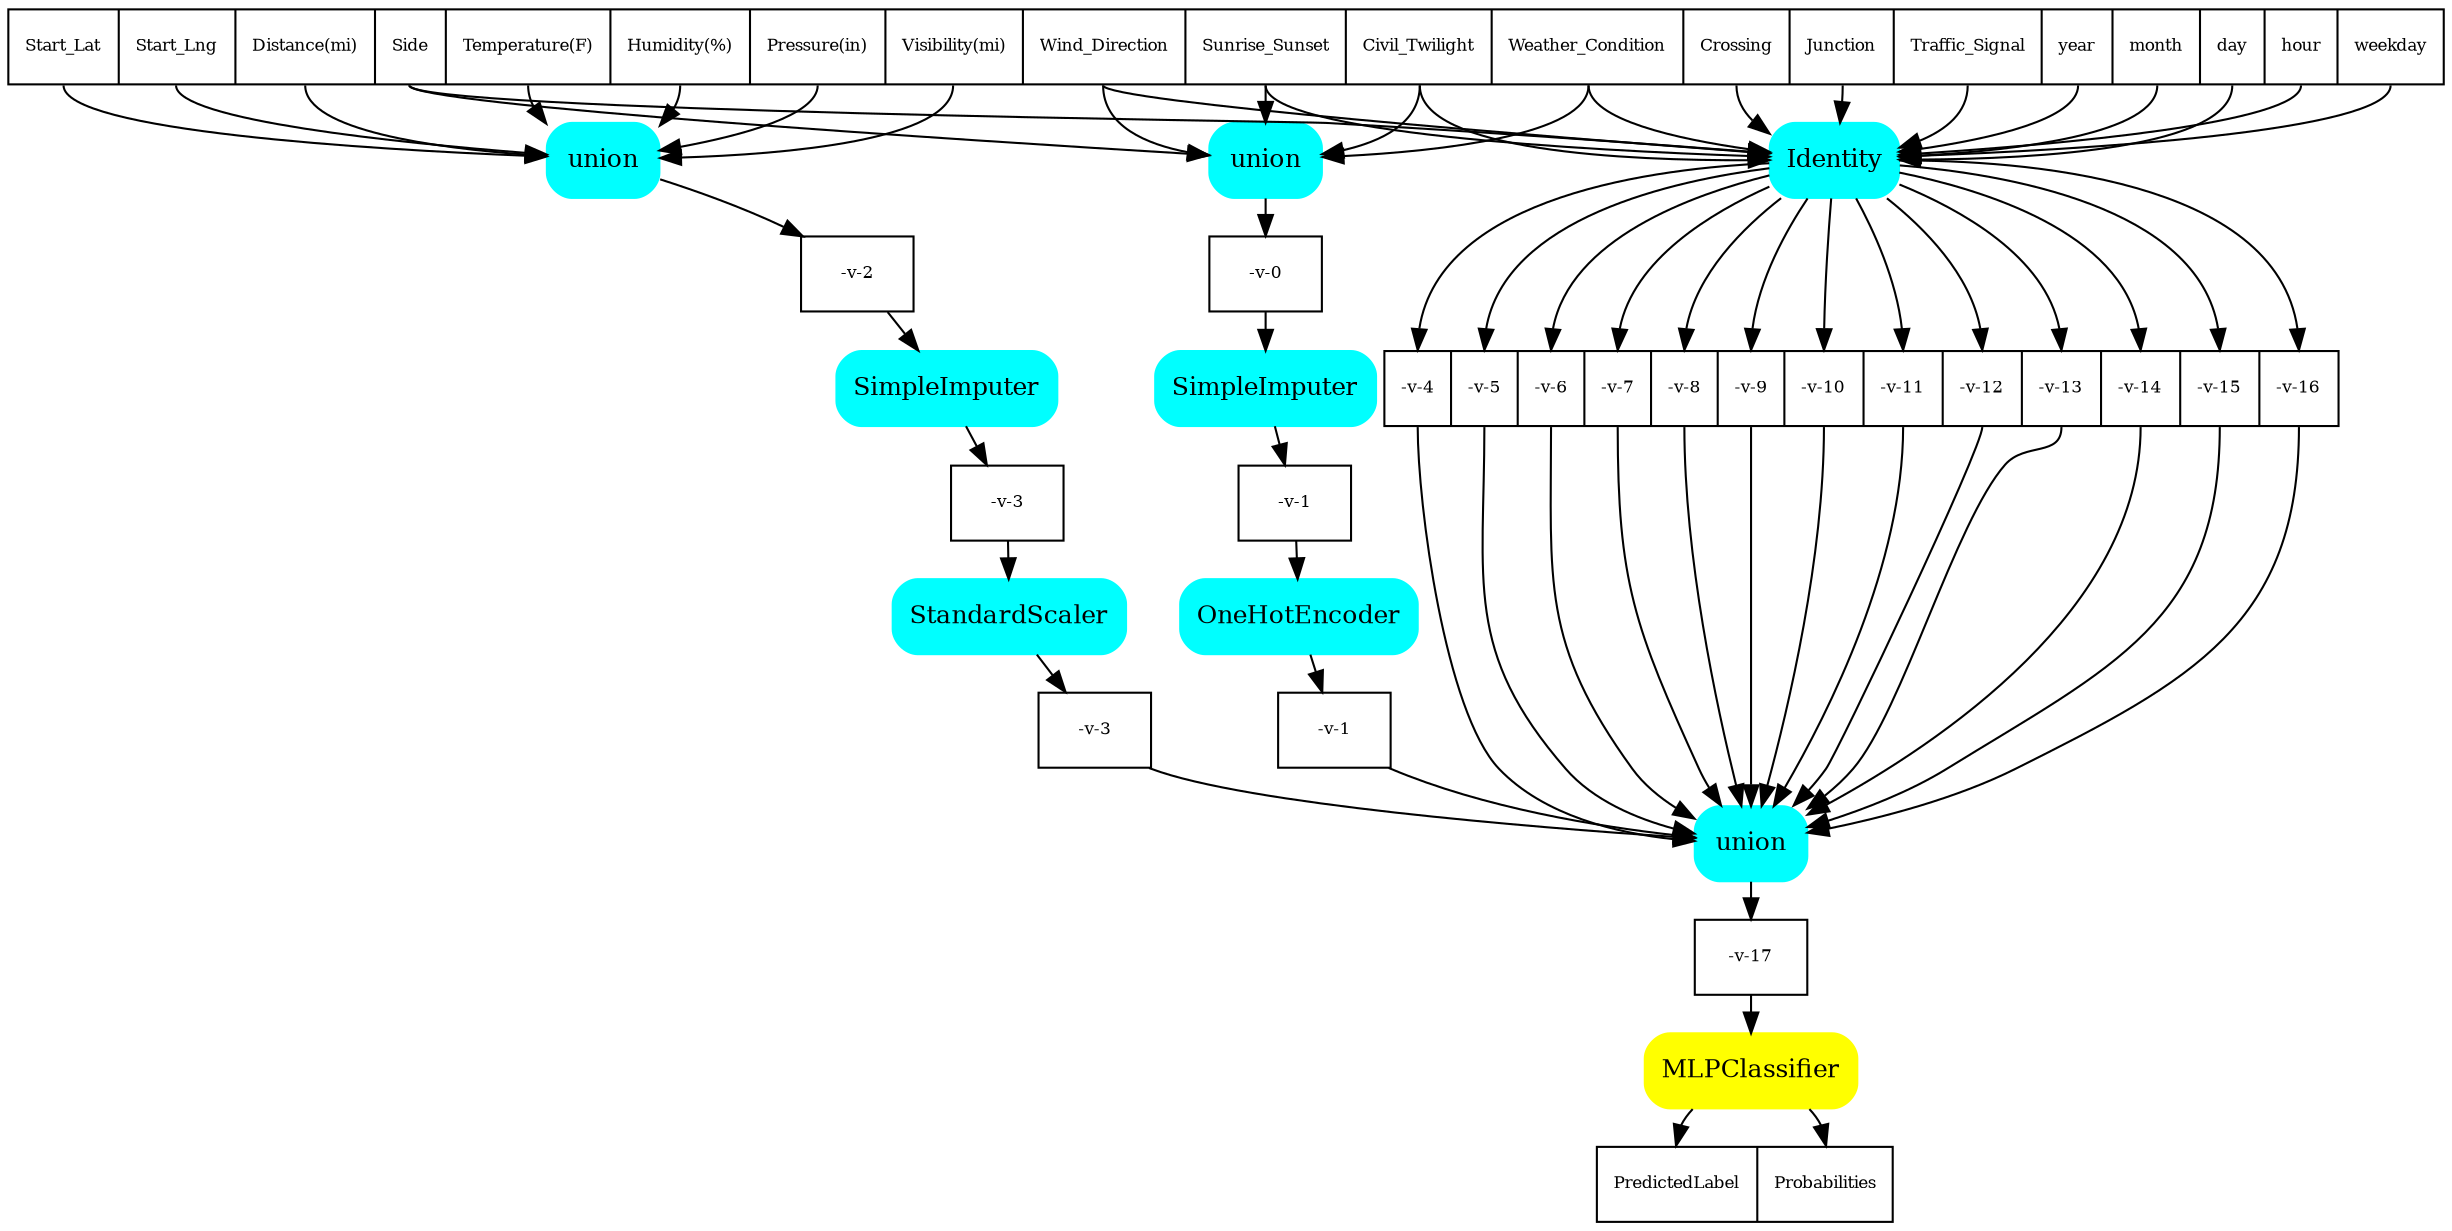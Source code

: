digraph{
  nodesep=0.05;
  ranksep=0.25;
  orientation=portrait;
  sch0[label="<f0> Start_Lat|<f1> Start_Lng|<f2> Distance(mi)|<f3> Side|<f4> Temperature(F)|<f5> Humidity(%)|<f6> Pressure(in)|<f7> Visibility(mi)|<f8> Wind_Direction|<f9> Sunrise_Sunset|<f10> Civil_Twilight|<f11> Weather_Condition|<f12> Crossing|<f13> Junction|<f14> Traffic_Signal|<f15> year|<f16> month|<f17> day|<f18> hour|<f19> weekday",shape=record,fontsize=8];

  node1[label="union",shape=box,style="filled,rounded",color=cyan,fontsize=12];
  sch0:f3 -> node1;
  sch0:f8 -> node1;
  sch0:f9 -> node1;
  sch0:f10 -> node1;
  sch0:f11 -> node1;
  sch1[label="<f0> -v-0",shape=record,fontsize=8];
  node1 -> sch1:f0;

  node2[label="SimpleImputer",shape=box,style="filled,rounded",color=cyan,fontsize=12];
  sch1:f0 -> node2;
  sch2[label="<f0> -v-1",shape=record,fontsize=8];
  node2 -> sch2:f0;

  node3[label="OneHotEncoder",shape=box,style="filled,rounded",color=cyan,fontsize=12];
  sch2:f0 -> node3;
  sch3[label="<f0> -v-1",shape=record,fontsize=8];
  node3 -> sch3:f0;

  node4[label="union",shape=box,style="filled,rounded",color=cyan,fontsize=12];
  sch0:f0 -> node4;
  sch0:f1 -> node4;
  sch0:f2 -> node4;
  sch0:f4 -> node4;
  sch0:f5 -> node4;
  sch0:f6 -> node4;
  sch0:f7 -> node4;
  sch4[label="<f0> -v-2",shape=record,fontsize=8];
  node4 -> sch4:f0;

  node5[label="SimpleImputer",shape=box,style="filled,rounded",color=cyan,fontsize=12];
  sch4:f0 -> node5;
  sch5[label="<f0> -v-3",shape=record,fontsize=8];
  node5 -> sch5:f0;

  node6[label="StandardScaler",shape=box,style="filled,rounded",color=cyan,fontsize=12];
  sch5:f0 -> node6;
  sch6[label="<f0> -v-3",shape=record,fontsize=8];
  node6 -> sch6:f0;

  node7[label="Identity",shape=box,style="filled,rounded",color=cyan,fontsize=12];
  sch0:f3 -> node7;
  sch0:f8 -> node7;
  sch0:f9 -> node7;
  sch0:f10 -> node7;
  sch0:f11 -> node7;
  sch0:f12 -> node7;
  sch0:f13 -> node7;
  sch0:f14 -> node7;
  sch0:f15 -> node7;
  sch0:f16 -> node7;
  sch0:f17 -> node7;
  sch0:f18 -> node7;
  sch0:f19 -> node7;
  sch7[label="<f0> -v-4|<f1> -v-5|<f2> -v-6|<f3> -v-7|<f4> -v-8|<f5> -v-9|<f6> -v-10|<f7> -v-11|<f8> -v-12|<f9> -v-13|<f10> -v-14|<f11> -v-15|<f12> -v-16",shape=record,fontsize=8];
  node7 -> sch7:f0;
  node7 -> sch7:f1;
  node7 -> sch7:f2;
  node7 -> sch7:f3;
  node7 -> sch7:f4;
  node7 -> sch7:f5;
  node7 -> sch7:f6;
  node7 -> sch7:f7;
  node7 -> sch7:f8;
  node7 -> sch7:f9;
  node7 -> sch7:f10;
  node7 -> sch7:f11;
  node7 -> sch7:f12;

  node8[label="union",shape=box,style="filled,rounded",color=cyan,fontsize=12];
  sch3:f0 -> node8;
  sch6:f0 -> node8;
  sch7:f0 -> node8;
  sch7:f1 -> node8;
  sch7:f2 -> node8;
  sch7:f3 -> node8;
  sch7:f4 -> node8;
  sch7:f5 -> node8;
  sch7:f6 -> node8;
  sch7:f7 -> node8;
  sch7:f8 -> node8;
  sch7:f9 -> node8;
  sch7:f10 -> node8;
  sch7:f11 -> node8;
  sch7:f12 -> node8;
  sch8[label="<f0> -v-17",shape=record,fontsize=8];
  node8 -> sch8:f0;

  node9[label="MLPClassifier",shape=box,style="filled,rounded",color=yellow,fontsize=12];
  sch8:f0 -> node9;
  sch9[label="<f0> PredictedLabel|<f1> Probabilities",shape=record,fontsize=8];
  node9 -> sch9:f0;
  node9 -> sch9:f1;
}